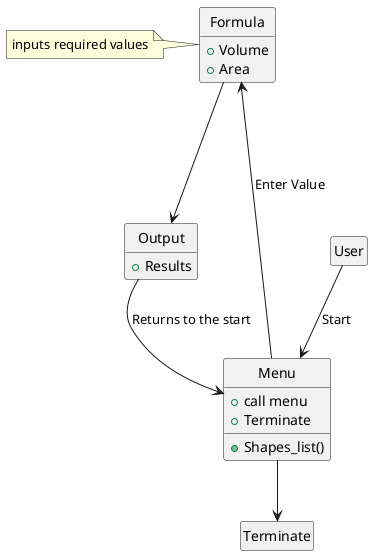 @startuml
class User
class Menu {
+Shapes_list()
+call menu
+Terminate
}
class Formula{
+Volume
+Area
}
class Output{
+Results
}
class Terminate
note left of Formula : inputs required values
User --> Menu : "Start"
Menu ---> Formula : "Enter Value"
Formula ---> Output
Output --> Menu : "Returns to the start"
Menu --> Terminate

hide circles
hide empty members
@enduml
